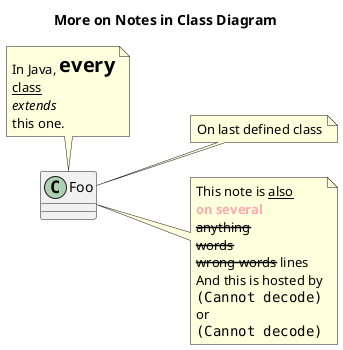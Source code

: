@startuml
title More on Notes in Class Diagram

left to right direction

class Foo
note right : On last defined class

note top of Foo
    In Java, <size:20><b>every</b></size>
    <u>class</u>
    <i>extends</i>
    this one.
end note

note as N1
    This note is <u>also</u>
    <b><color #FFAAAA>on several</color></b>
    <s>anything</s>
    <del>words</del>
    <strike>wrong words</strike> lines
    And this is hosted by
    <img:logo.png>
    or
    <img src="logo.png">
end note

Foo .. N1

@enduml